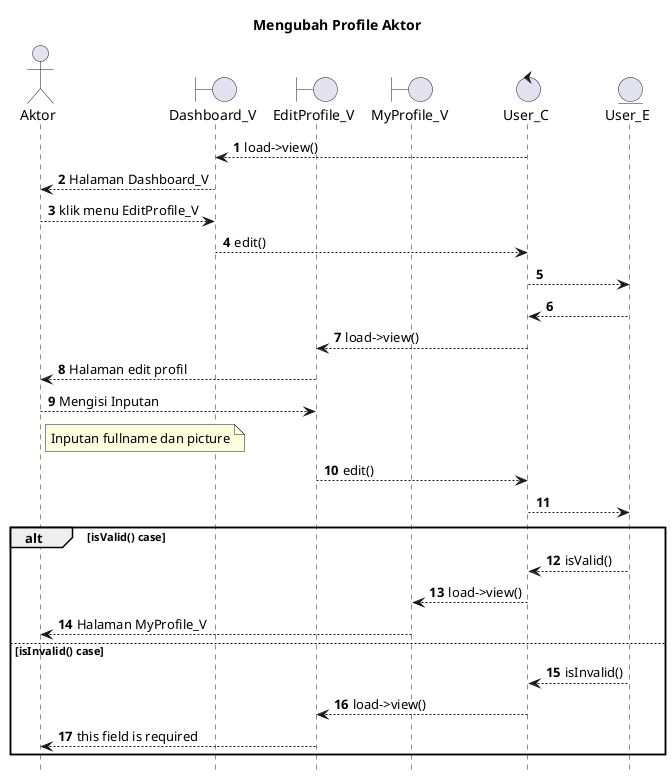 @startuml

autonumber
hide footbox
title Mengubah Profile Aktor

Actor Aktor
boundary Dashboard_V
boundary EditProfile_V
boundary MyProfile_V
control User_C
Entity User_E

User_C --> Dashboard_V: load->view()
Dashboard_V --> Aktor: Halaman Dashboard_V
Aktor --> Dashboard_V: klik menu EditProfile_V
Dashboard_V --> User_C: edit()
User_C --> User_E:
    
    User_E --> User_C:
    User_C --> EditProfile_V: load->view()
    EditProfile_V --> Aktor: Halaman edit profil

Aktor --> EditProfile_V: Mengisi Inputan
    note right of Aktor
        Inputan fullname dan picture
            end note
EditProfile_V --> User_C: edit()
User_C --> User_E:

alt isValid() case
    
    User_E --> User_C: isValid()
    User_C --> MyProfile_V: load->view()
    MyProfile_V --> Aktor: Halaman MyProfile_V

else isInvalid() case
    
    User_E --> User_C: isInvalid()
    User_C --> EditProfile_V: load->view()
    EditProfile_V --> Aktor: this field is required
end

@enduml
